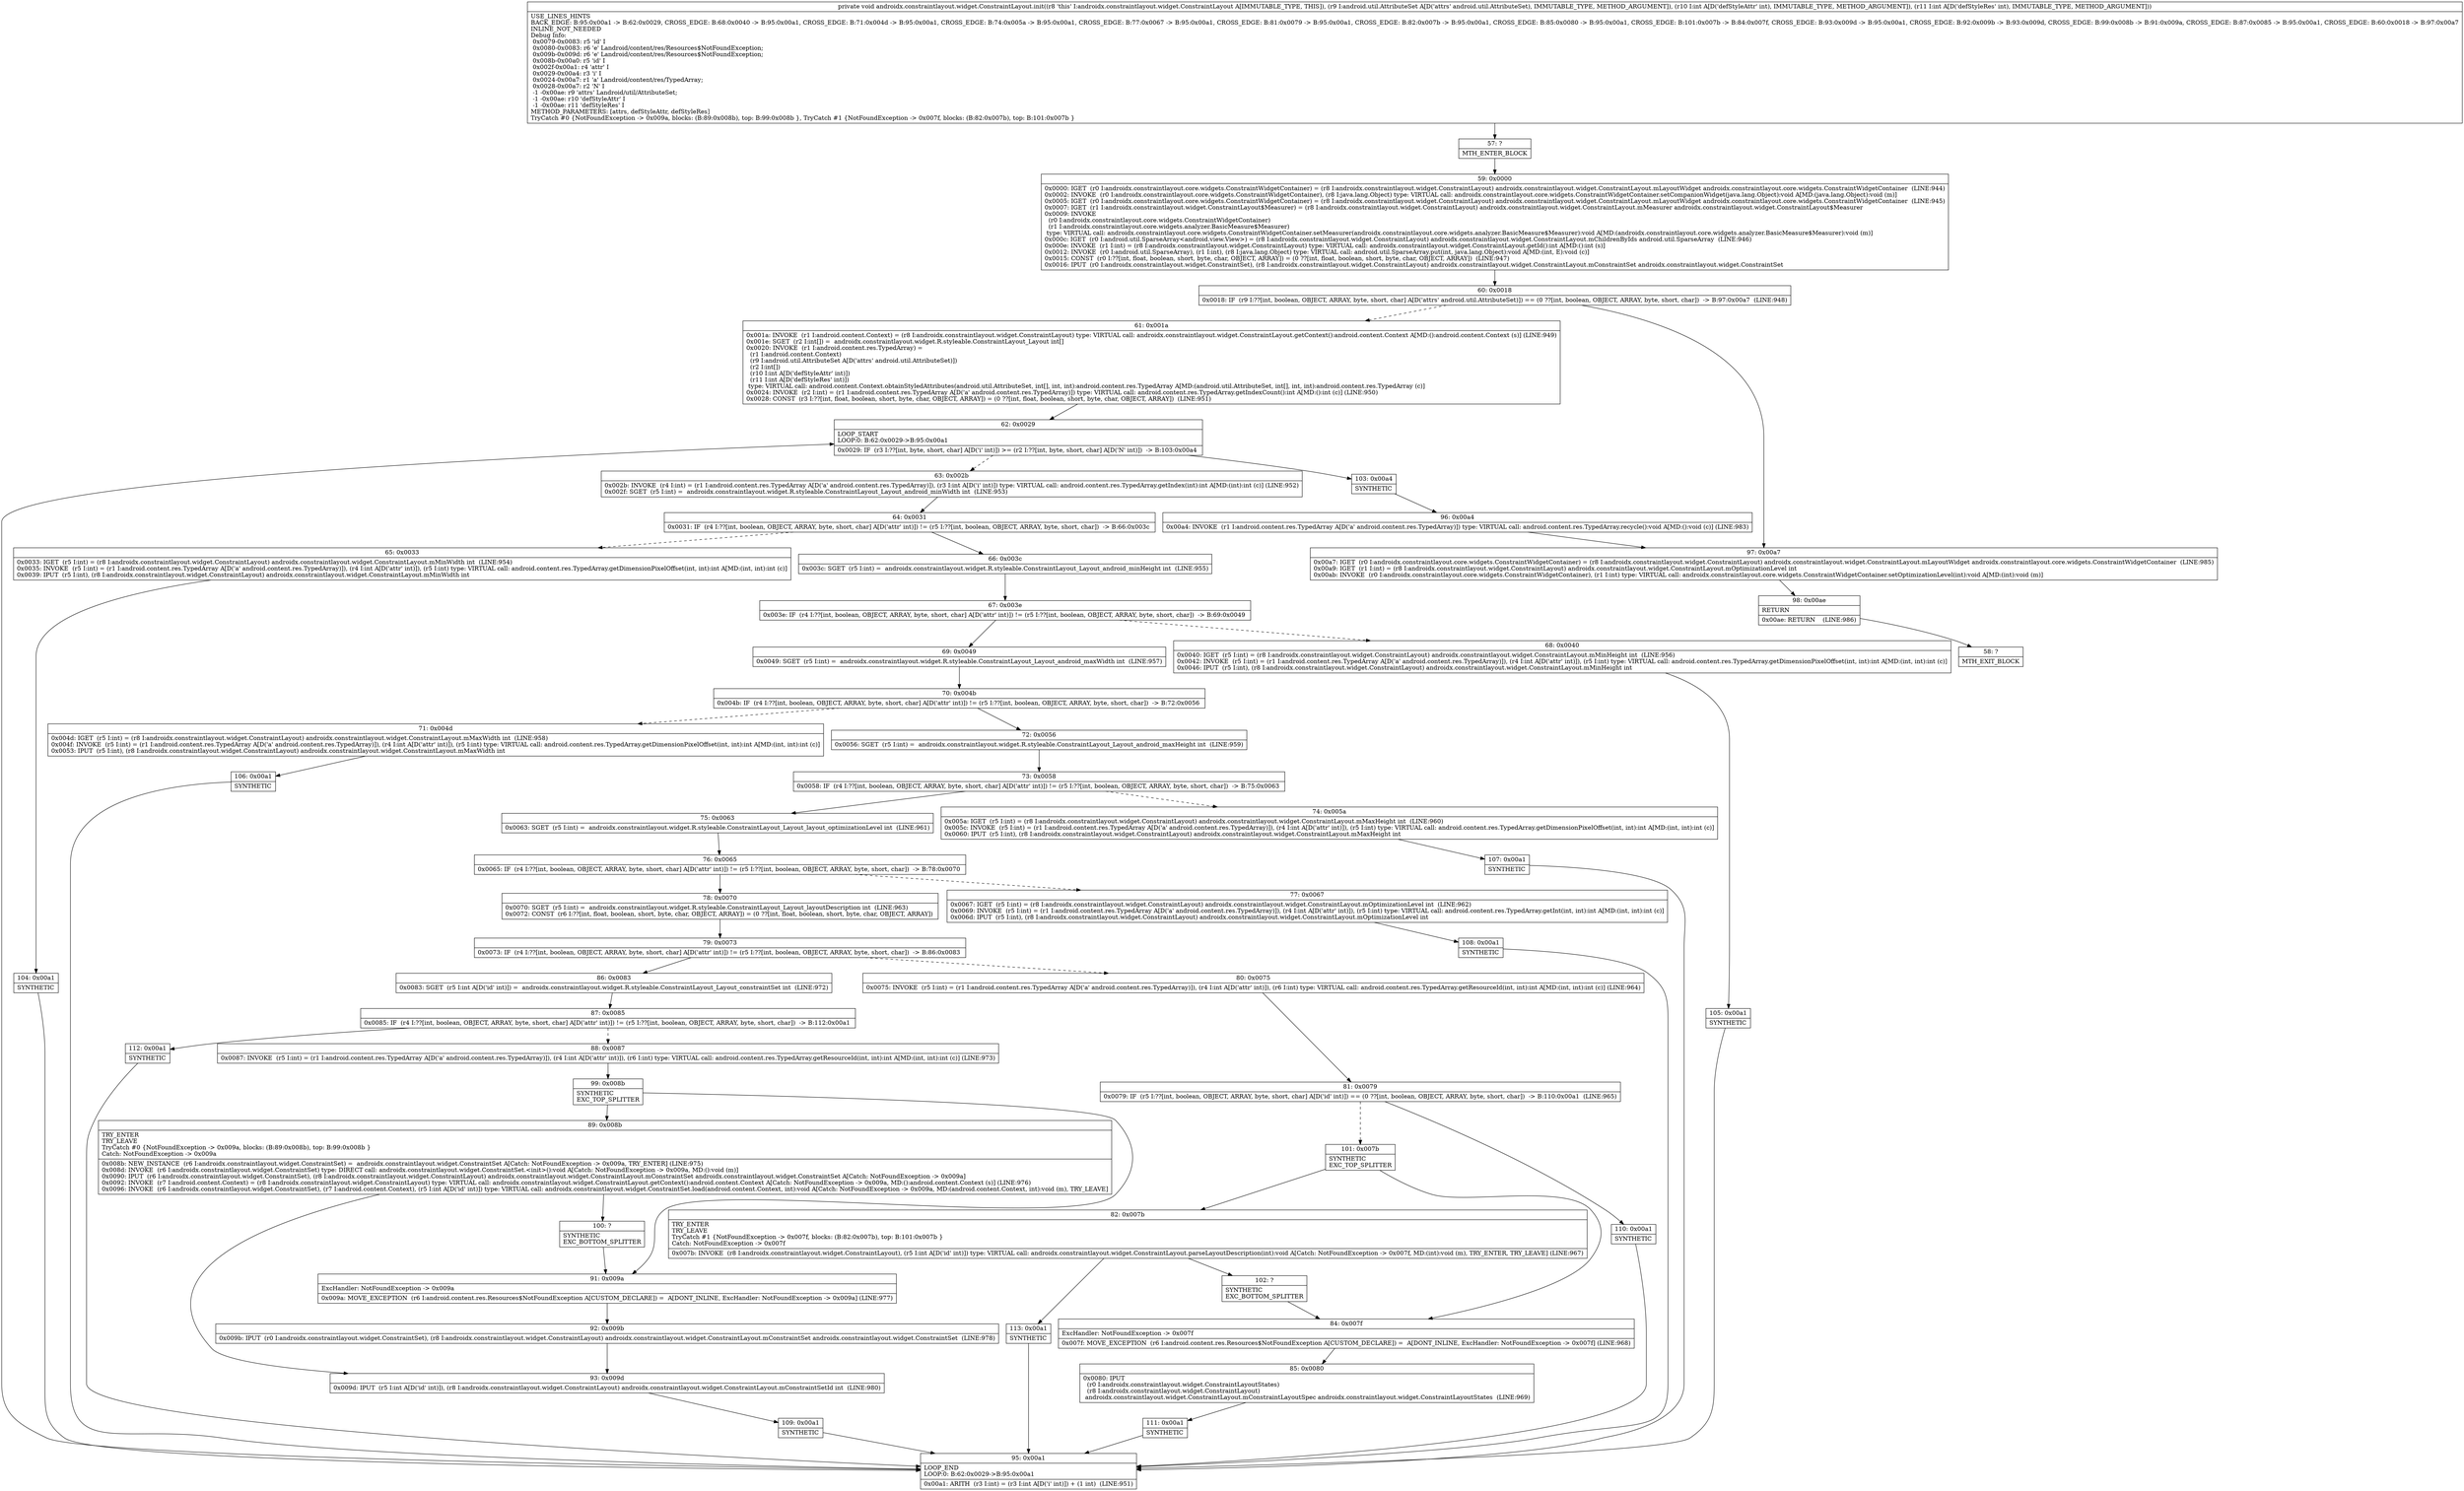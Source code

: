 digraph "CFG forandroidx.constraintlayout.widget.ConstraintLayout.init(Landroid\/util\/AttributeSet;II)V" {
Node_57 [shape=record,label="{57\:\ ?|MTH_ENTER_BLOCK\l}"];
Node_59 [shape=record,label="{59\:\ 0x0000|0x0000: IGET  (r0 I:androidx.constraintlayout.core.widgets.ConstraintWidgetContainer) = (r8 I:androidx.constraintlayout.widget.ConstraintLayout) androidx.constraintlayout.widget.ConstraintLayout.mLayoutWidget androidx.constraintlayout.core.widgets.ConstraintWidgetContainer  (LINE:944)\l0x0002: INVOKE  (r0 I:androidx.constraintlayout.core.widgets.ConstraintWidgetContainer), (r8 I:java.lang.Object) type: VIRTUAL call: androidx.constraintlayout.core.widgets.ConstraintWidgetContainer.setCompanionWidget(java.lang.Object):void A[MD:(java.lang.Object):void (m)]\l0x0005: IGET  (r0 I:androidx.constraintlayout.core.widgets.ConstraintWidgetContainer) = (r8 I:androidx.constraintlayout.widget.ConstraintLayout) androidx.constraintlayout.widget.ConstraintLayout.mLayoutWidget androidx.constraintlayout.core.widgets.ConstraintWidgetContainer  (LINE:945)\l0x0007: IGET  (r1 I:androidx.constraintlayout.widget.ConstraintLayout$Measurer) = (r8 I:androidx.constraintlayout.widget.ConstraintLayout) androidx.constraintlayout.widget.ConstraintLayout.mMeasurer androidx.constraintlayout.widget.ConstraintLayout$Measurer \l0x0009: INVOKE  \l  (r0 I:androidx.constraintlayout.core.widgets.ConstraintWidgetContainer)\l  (r1 I:androidx.constraintlayout.core.widgets.analyzer.BasicMeasure$Measurer)\l type: VIRTUAL call: androidx.constraintlayout.core.widgets.ConstraintWidgetContainer.setMeasurer(androidx.constraintlayout.core.widgets.analyzer.BasicMeasure$Measurer):void A[MD:(androidx.constraintlayout.core.widgets.analyzer.BasicMeasure$Measurer):void (m)]\l0x000c: IGET  (r0 I:android.util.SparseArray\<android.view.View\>) = (r8 I:androidx.constraintlayout.widget.ConstraintLayout) androidx.constraintlayout.widget.ConstraintLayout.mChildrenByIds android.util.SparseArray  (LINE:946)\l0x000e: INVOKE  (r1 I:int) = (r8 I:androidx.constraintlayout.widget.ConstraintLayout) type: VIRTUAL call: androidx.constraintlayout.widget.ConstraintLayout.getId():int A[MD:():int (s)]\l0x0012: INVOKE  (r0 I:android.util.SparseArray), (r1 I:int), (r8 I:java.lang.Object) type: VIRTUAL call: android.util.SparseArray.put(int, java.lang.Object):void A[MD:(int, E):void (c)]\l0x0015: CONST  (r0 I:??[int, float, boolean, short, byte, char, OBJECT, ARRAY]) = (0 ??[int, float, boolean, short, byte, char, OBJECT, ARRAY])  (LINE:947)\l0x0016: IPUT  (r0 I:androidx.constraintlayout.widget.ConstraintSet), (r8 I:androidx.constraintlayout.widget.ConstraintLayout) androidx.constraintlayout.widget.ConstraintLayout.mConstraintSet androidx.constraintlayout.widget.ConstraintSet \l}"];
Node_60 [shape=record,label="{60\:\ 0x0018|0x0018: IF  (r9 I:??[int, boolean, OBJECT, ARRAY, byte, short, char] A[D('attrs' android.util.AttributeSet)]) == (0 ??[int, boolean, OBJECT, ARRAY, byte, short, char])  \-\> B:97:0x00a7  (LINE:948)\l}"];
Node_61 [shape=record,label="{61\:\ 0x001a|0x001a: INVOKE  (r1 I:android.content.Context) = (r8 I:androidx.constraintlayout.widget.ConstraintLayout) type: VIRTUAL call: androidx.constraintlayout.widget.ConstraintLayout.getContext():android.content.Context A[MD:():android.content.Context (s)] (LINE:949)\l0x001e: SGET  (r2 I:int[]) =  androidx.constraintlayout.widget.R.styleable.ConstraintLayout_Layout int[] \l0x0020: INVOKE  (r1 I:android.content.res.TypedArray) = \l  (r1 I:android.content.Context)\l  (r9 I:android.util.AttributeSet A[D('attrs' android.util.AttributeSet)])\l  (r2 I:int[])\l  (r10 I:int A[D('defStyleAttr' int)])\l  (r11 I:int A[D('defStyleRes' int)])\l type: VIRTUAL call: android.content.Context.obtainStyledAttributes(android.util.AttributeSet, int[], int, int):android.content.res.TypedArray A[MD:(android.util.AttributeSet, int[], int, int):android.content.res.TypedArray (c)]\l0x0024: INVOKE  (r2 I:int) = (r1 I:android.content.res.TypedArray A[D('a' android.content.res.TypedArray)]) type: VIRTUAL call: android.content.res.TypedArray.getIndexCount():int A[MD:():int (c)] (LINE:950)\l0x0028: CONST  (r3 I:??[int, float, boolean, short, byte, char, OBJECT, ARRAY]) = (0 ??[int, float, boolean, short, byte, char, OBJECT, ARRAY])  (LINE:951)\l}"];
Node_62 [shape=record,label="{62\:\ 0x0029|LOOP_START\lLOOP:0: B:62:0x0029\-\>B:95:0x00a1\l|0x0029: IF  (r3 I:??[int, byte, short, char] A[D('i' int)]) \>= (r2 I:??[int, byte, short, char] A[D('N' int)])  \-\> B:103:0x00a4 \l}"];
Node_63 [shape=record,label="{63\:\ 0x002b|0x002b: INVOKE  (r4 I:int) = (r1 I:android.content.res.TypedArray A[D('a' android.content.res.TypedArray)]), (r3 I:int A[D('i' int)]) type: VIRTUAL call: android.content.res.TypedArray.getIndex(int):int A[MD:(int):int (c)] (LINE:952)\l0x002f: SGET  (r5 I:int) =  androidx.constraintlayout.widget.R.styleable.ConstraintLayout_Layout_android_minWidth int  (LINE:953)\l}"];
Node_64 [shape=record,label="{64\:\ 0x0031|0x0031: IF  (r4 I:??[int, boolean, OBJECT, ARRAY, byte, short, char] A[D('attr' int)]) != (r5 I:??[int, boolean, OBJECT, ARRAY, byte, short, char])  \-\> B:66:0x003c \l}"];
Node_65 [shape=record,label="{65\:\ 0x0033|0x0033: IGET  (r5 I:int) = (r8 I:androidx.constraintlayout.widget.ConstraintLayout) androidx.constraintlayout.widget.ConstraintLayout.mMinWidth int  (LINE:954)\l0x0035: INVOKE  (r5 I:int) = (r1 I:android.content.res.TypedArray A[D('a' android.content.res.TypedArray)]), (r4 I:int A[D('attr' int)]), (r5 I:int) type: VIRTUAL call: android.content.res.TypedArray.getDimensionPixelOffset(int, int):int A[MD:(int, int):int (c)]\l0x0039: IPUT  (r5 I:int), (r8 I:androidx.constraintlayout.widget.ConstraintLayout) androidx.constraintlayout.widget.ConstraintLayout.mMinWidth int \l}"];
Node_104 [shape=record,label="{104\:\ 0x00a1|SYNTHETIC\l}"];
Node_95 [shape=record,label="{95\:\ 0x00a1|LOOP_END\lLOOP:0: B:62:0x0029\-\>B:95:0x00a1\l|0x00a1: ARITH  (r3 I:int) = (r3 I:int A[D('i' int)]) + (1 int)  (LINE:951)\l}"];
Node_66 [shape=record,label="{66\:\ 0x003c|0x003c: SGET  (r5 I:int) =  androidx.constraintlayout.widget.R.styleable.ConstraintLayout_Layout_android_minHeight int  (LINE:955)\l}"];
Node_67 [shape=record,label="{67\:\ 0x003e|0x003e: IF  (r4 I:??[int, boolean, OBJECT, ARRAY, byte, short, char] A[D('attr' int)]) != (r5 I:??[int, boolean, OBJECT, ARRAY, byte, short, char])  \-\> B:69:0x0049 \l}"];
Node_68 [shape=record,label="{68\:\ 0x0040|0x0040: IGET  (r5 I:int) = (r8 I:androidx.constraintlayout.widget.ConstraintLayout) androidx.constraintlayout.widget.ConstraintLayout.mMinHeight int  (LINE:956)\l0x0042: INVOKE  (r5 I:int) = (r1 I:android.content.res.TypedArray A[D('a' android.content.res.TypedArray)]), (r4 I:int A[D('attr' int)]), (r5 I:int) type: VIRTUAL call: android.content.res.TypedArray.getDimensionPixelOffset(int, int):int A[MD:(int, int):int (c)]\l0x0046: IPUT  (r5 I:int), (r8 I:androidx.constraintlayout.widget.ConstraintLayout) androidx.constraintlayout.widget.ConstraintLayout.mMinHeight int \l}"];
Node_105 [shape=record,label="{105\:\ 0x00a1|SYNTHETIC\l}"];
Node_69 [shape=record,label="{69\:\ 0x0049|0x0049: SGET  (r5 I:int) =  androidx.constraintlayout.widget.R.styleable.ConstraintLayout_Layout_android_maxWidth int  (LINE:957)\l}"];
Node_70 [shape=record,label="{70\:\ 0x004b|0x004b: IF  (r4 I:??[int, boolean, OBJECT, ARRAY, byte, short, char] A[D('attr' int)]) != (r5 I:??[int, boolean, OBJECT, ARRAY, byte, short, char])  \-\> B:72:0x0056 \l}"];
Node_71 [shape=record,label="{71\:\ 0x004d|0x004d: IGET  (r5 I:int) = (r8 I:androidx.constraintlayout.widget.ConstraintLayout) androidx.constraintlayout.widget.ConstraintLayout.mMaxWidth int  (LINE:958)\l0x004f: INVOKE  (r5 I:int) = (r1 I:android.content.res.TypedArray A[D('a' android.content.res.TypedArray)]), (r4 I:int A[D('attr' int)]), (r5 I:int) type: VIRTUAL call: android.content.res.TypedArray.getDimensionPixelOffset(int, int):int A[MD:(int, int):int (c)]\l0x0053: IPUT  (r5 I:int), (r8 I:androidx.constraintlayout.widget.ConstraintLayout) androidx.constraintlayout.widget.ConstraintLayout.mMaxWidth int \l}"];
Node_106 [shape=record,label="{106\:\ 0x00a1|SYNTHETIC\l}"];
Node_72 [shape=record,label="{72\:\ 0x0056|0x0056: SGET  (r5 I:int) =  androidx.constraintlayout.widget.R.styleable.ConstraintLayout_Layout_android_maxHeight int  (LINE:959)\l}"];
Node_73 [shape=record,label="{73\:\ 0x0058|0x0058: IF  (r4 I:??[int, boolean, OBJECT, ARRAY, byte, short, char] A[D('attr' int)]) != (r5 I:??[int, boolean, OBJECT, ARRAY, byte, short, char])  \-\> B:75:0x0063 \l}"];
Node_74 [shape=record,label="{74\:\ 0x005a|0x005a: IGET  (r5 I:int) = (r8 I:androidx.constraintlayout.widget.ConstraintLayout) androidx.constraintlayout.widget.ConstraintLayout.mMaxHeight int  (LINE:960)\l0x005c: INVOKE  (r5 I:int) = (r1 I:android.content.res.TypedArray A[D('a' android.content.res.TypedArray)]), (r4 I:int A[D('attr' int)]), (r5 I:int) type: VIRTUAL call: android.content.res.TypedArray.getDimensionPixelOffset(int, int):int A[MD:(int, int):int (c)]\l0x0060: IPUT  (r5 I:int), (r8 I:androidx.constraintlayout.widget.ConstraintLayout) androidx.constraintlayout.widget.ConstraintLayout.mMaxHeight int \l}"];
Node_107 [shape=record,label="{107\:\ 0x00a1|SYNTHETIC\l}"];
Node_75 [shape=record,label="{75\:\ 0x0063|0x0063: SGET  (r5 I:int) =  androidx.constraintlayout.widget.R.styleable.ConstraintLayout_Layout_layout_optimizationLevel int  (LINE:961)\l}"];
Node_76 [shape=record,label="{76\:\ 0x0065|0x0065: IF  (r4 I:??[int, boolean, OBJECT, ARRAY, byte, short, char] A[D('attr' int)]) != (r5 I:??[int, boolean, OBJECT, ARRAY, byte, short, char])  \-\> B:78:0x0070 \l}"];
Node_77 [shape=record,label="{77\:\ 0x0067|0x0067: IGET  (r5 I:int) = (r8 I:androidx.constraintlayout.widget.ConstraintLayout) androidx.constraintlayout.widget.ConstraintLayout.mOptimizationLevel int  (LINE:962)\l0x0069: INVOKE  (r5 I:int) = (r1 I:android.content.res.TypedArray A[D('a' android.content.res.TypedArray)]), (r4 I:int A[D('attr' int)]), (r5 I:int) type: VIRTUAL call: android.content.res.TypedArray.getInt(int, int):int A[MD:(int, int):int (c)]\l0x006d: IPUT  (r5 I:int), (r8 I:androidx.constraintlayout.widget.ConstraintLayout) androidx.constraintlayout.widget.ConstraintLayout.mOptimizationLevel int \l}"];
Node_108 [shape=record,label="{108\:\ 0x00a1|SYNTHETIC\l}"];
Node_78 [shape=record,label="{78\:\ 0x0070|0x0070: SGET  (r5 I:int) =  androidx.constraintlayout.widget.R.styleable.ConstraintLayout_Layout_layoutDescription int  (LINE:963)\l0x0072: CONST  (r6 I:??[int, float, boolean, short, byte, char, OBJECT, ARRAY]) = (0 ??[int, float, boolean, short, byte, char, OBJECT, ARRAY]) \l}"];
Node_79 [shape=record,label="{79\:\ 0x0073|0x0073: IF  (r4 I:??[int, boolean, OBJECT, ARRAY, byte, short, char] A[D('attr' int)]) != (r5 I:??[int, boolean, OBJECT, ARRAY, byte, short, char])  \-\> B:86:0x0083 \l}"];
Node_80 [shape=record,label="{80\:\ 0x0075|0x0075: INVOKE  (r5 I:int) = (r1 I:android.content.res.TypedArray A[D('a' android.content.res.TypedArray)]), (r4 I:int A[D('attr' int)]), (r6 I:int) type: VIRTUAL call: android.content.res.TypedArray.getResourceId(int, int):int A[MD:(int, int):int (c)] (LINE:964)\l}"];
Node_81 [shape=record,label="{81\:\ 0x0079|0x0079: IF  (r5 I:??[int, boolean, OBJECT, ARRAY, byte, short, char] A[D('id' int)]) == (0 ??[int, boolean, OBJECT, ARRAY, byte, short, char])  \-\> B:110:0x00a1  (LINE:965)\l}"];
Node_101 [shape=record,label="{101\:\ 0x007b|SYNTHETIC\lEXC_TOP_SPLITTER\l}"];
Node_82 [shape=record,label="{82\:\ 0x007b|TRY_ENTER\lTRY_LEAVE\lTryCatch #1 \{NotFoundException \-\> 0x007f, blocks: (B:82:0x007b), top: B:101:0x007b \}\lCatch: NotFoundException \-\> 0x007f\l|0x007b: INVOKE  (r8 I:androidx.constraintlayout.widget.ConstraintLayout), (r5 I:int A[D('id' int)]) type: VIRTUAL call: androidx.constraintlayout.widget.ConstraintLayout.parseLayoutDescription(int):void A[Catch: NotFoundException \-\> 0x007f, MD:(int):void (m), TRY_ENTER, TRY_LEAVE] (LINE:967)\l}"];
Node_102 [shape=record,label="{102\:\ ?|SYNTHETIC\lEXC_BOTTOM_SPLITTER\l}"];
Node_113 [shape=record,label="{113\:\ 0x00a1|SYNTHETIC\l}"];
Node_84 [shape=record,label="{84\:\ 0x007f|ExcHandler: NotFoundException \-\> 0x007f\l|0x007f: MOVE_EXCEPTION  (r6 I:android.content.res.Resources$NotFoundException A[CUSTOM_DECLARE]) =  A[DONT_INLINE, ExcHandler: NotFoundException \-\> 0x007f] (LINE:968)\l}"];
Node_85 [shape=record,label="{85\:\ 0x0080|0x0080: IPUT  \l  (r0 I:androidx.constraintlayout.widget.ConstraintLayoutStates)\l  (r8 I:androidx.constraintlayout.widget.ConstraintLayout)\l androidx.constraintlayout.widget.ConstraintLayout.mConstraintLayoutSpec androidx.constraintlayout.widget.ConstraintLayoutStates  (LINE:969)\l}"];
Node_111 [shape=record,label="{111\:\ 0x00a1|SYNTHETIC\l}"];
Node_110 [shape=record,label="{110\:\ 0x00a1|SYNTHETIC\l}"];
Node_86 [shape=record,label="{86\:\ 0x0083|0x0083: SGET  (r5 I:int A[D('id' int)]) =  androidx.constraintlayout.widget.R.styleable.ConstraintLayout_Layout_constraintSet int  (LINE:972)\l}"];
Node_87 [shape=record,label="{87\:\ 0x0085|0x0085: IF  (r4 I:??[int, boolean, OBJECT, ARRAY, byte, short, char] A[D('attr' int)]) != (r5 I:??[int, boolean, OBJECT, ARRAY, byte, short, char])  \-\> B:112:0x00a1 \l}"];
Node_88 [shape=record,label="{88\:\ 0x0087|0x0087: INVOKE  (r5 I:int) = (r1 I:android.content.res.TypedArray A[D('a' android.content.res.TypedArray)]), (r4 I:int A[D('attr' int)]), (r6 I:int) type: VIRTUAL call: android.content.res.TypedArray.getResourceId(int, int):int A[MD:(int, int):int (c)] (LINE:973)\l}"];
Node_99 [shape=record,label="{99\:\ 0x008b|SYNTHETIC\lEXC_TOP_SPLITTER\l}"];
Node_89 [shape=record,label="{89\:\ 0x008b|TRY_ENTER\lTRY_LEAVE\lTryCatch #0 \{NotFoundException \-\> 0x009a, blocks: (B:89:0x008b), top: B:99:0x008b \}\lCatch: NotFoundException \-\> 0x009a\l|0x008b: NEW_INSTANCE  (r6 I:androidx.constraintlayout.widget.ConstraintSet) =  androidx.constraintlayout.widget.ConstraintSet A[Catch: NotFoundException \-\> 0x009a, TRY_ENTER] (LINE:975)\l0x008d: INVOKE  (r6 I:androidx.constraintlayout.widget.ConstraintSet) type: DIRECT call: androidx.constraintlayout.widget.ConstraintSet.\<init\>():void A[Catch: NotFoundException \-\> 0x009a, MD:():void (m)]\l0x0090: IPUT  (r6 I:androidx.constraintlayout.widget.ConstraintSet), (r8 I:androidx.constraintlayout.widget.ConstraintLayout) androidx.constraintlayout.widget.ConstraintLayout.mConstraintSet androidx.constraintlayout.widget.ConstraintSet A[Catch: NotFoundException \-\> 0x009a]\l0x0092: INVOKE  (r7 I:android.content.Context) = (r8 I:androidx.constraintlayout.widget.ConstraintLayout) type: VIRTUAL call: androidx.constraintlayout.widget.ConstraintLayout.getContext():android.content.Context A[Catch: NotFoundException \-\> 0x009a, MD:():android.content.Context (s)] (LINE:976)\l0x0096: INVOKE  (r6 I:androidx.constraintlayout.widget.ConstraintSet), (r7 I:android.content.Context), (r5 I:int A[D('id' int)]) type: VIRTUAL call: androidx.constraintlayout.widget.ConstraintSet.load(android.content.Context, int):void A[Catch: NotFoundException \-\> 0x009a, MD:(android.content.Context, int):void (m), TRY_LEAVE]\l}"];
Node_93 [shape=record,label="{93\:\ 0x009d|0x009d: IPUT  (r5 I:int A[D('id' int)]), (r8 I:androidx.constraintlayout.widget.ConstraintLayout) androidx.constraintlayout.widget.ConstraintLayout.mConstraintSetId int  (LINE:980)\l}"];
Node_109 [shape=record,label="{109\:\ 0x00a1|SYNTHETIC\l}"];
Node_100 [shape=record,label="{100\:\ ?|SYNTHETIC\lEXC_BOTTOM_SPLITTER\l}"];
Node_91 [shape=record,label="{91\:\ 0x009a|ExcHandler: NotFoundException \-\> 0x009a\l|0x009a: MOVE_EXCEPTION  (r6 I:android.content.res.Resources$NotFoundException A[CUSTOM_DECLARE]) =  A[DONT_INLINE, ExcHandler: NotFoundException \-\> 0x009a] (LINE:977)\l}"];
Node_92 [shape=record,label="{92\:\ 0x009b|0x009b: IPUT  (r0 I:androidx.constraintlayout.widget.ConstraintSet), (r8 I:androidx.constraintlayout.widget.ConstraintLayout) androidx.constraintlayout.widget.ConstraintLayout.mConstraintSet androidx.constraintlayout.widget.ConstraintSet  (LINE:978)\l}"];
Node_112 [shape=record,label="{112\:\ 0x00a1|SYNTHETIC\l}"];
Node_103 [shape=record,label="{103\:\ 0x00a4|SYNTHETIC\l}"];
Node_96 [shape=record,label="{96\:\ 0x00a4|0x00a4: INVOKE  (r1 I:android.content.res.TypedArray A[D('a' android.content.res.TypedArray)]) type: VIRTUAL call: android.content.res.TypedArray.recycle():void A[MD:():void (c)] (LINE:983)\l}"];
Node_97 [shape=record,label="{97\:\ 0x00a7|0x00a7: IGET  (r0 I:androidx.constraintlayout.core.widgets.ConstraintWidgetContainer) = (r8 I:androidx.constraintlayout.widget.ConstraintLayout) androidx.constraintlayout.widget.ConstraintLayout.mLayoutWidget androidx.constraintlayout.core.widgets.ConstraintWidgetContainer  (LINE:985)\l0x00a9: IGET  (r1 I:int) = (r8 I:androidx.constraintlayout.widget.ConstraintLayout) androidx.constraintlayout.widget.ConstraintLayout.mOptimizationLevel int \l0x00ab: INVOKE  (r0 I:androidx.constraintlayout.core.widgets.ConstraintWidgetContainer), (r1 I:int) type: VIRTUAL call: androidx.constraintlayout.core.widgets.ConstraintWidgetContainer.setOptimizationLevel(int):void A[MD:(int):void (m)]\l}"];
Node_98 [shape=record,label="{98\:\ 0x00ae|RETURN\l|0x00ae: RETURN    (LINE:986)\l}"];
Node_58 [shape=record,label="{58\:\ ?|MTH_EXIT_BLOCK\l}"];
MethodNode[shape=record,label="{private void androidx.constraintlayout.widget.ConstraintLayout.init((r8 'this' I:androidx.constraintlayout.widget.ConstraintLayout A[IMMUTABLE_TYPE, THIS]), (r9 I:android.util.AttributeSet A[D('attrs' android.util.AttributeSet), IMMUTABLE_TYPE, METHOD_ARGUMENT]), (r10 I:int A[D('defStyleAttr' int), IMMUTABLE_TYPE, METHOD_ARGUMENT]), (r11 I:int A[D('defStyleRes' int), IMMUTABLE_TYPE, METHOD_ARGUMENT]))  | USE_LINES_HINTS\lBACK_EDGE: B:95:0x00a1 \-\> B:62:0x0029, CROSS_EDGE: B:68:0x0040 \-\> B:95:0x00a1, CROSS_EDGE: B:71:0x004d \-\> B:95:0x00a1, CROSS_EDGE: B:74:0x005a \-\> B:95:0x00a1, CROSS_EDGE: B:77:0x0067 \-\> B:95:0x00a1, CROSS_EDGE: B:81:0x0079 \-\> B:95:0x00a1, CROSS_EDGE: B:82:0x007b \-\> B:95:0x00a1, CROSS_EDGE: B:85:0x0080 \-\> B:95:0x00a1, CROSS_EDGE: B:101:0x007b \-\> B:84:0x007f, CROSS_EDGE: B:93:0x009d \-\> B:95:0x00a1, CROSS_EDGE: B:92:0x009b \-\> B:93:0x009d, CROSS_EDGE: B:99:0x008b \-\> B:91:0x009a, CROSS_EDGE: B:87:0x0085 \-\> B:95:0x00a1, CROSS_EDGE: B:60:0x0018 \-\> B:97:0x00a7\lINLINE_NOT_NEEDED\lDebug Info:\l  0x0079\-0x0083: r5 'id' I\l  0x0080\-0x0083: r6 'e' Landroid\/content\/res\/Resources$NotFoundException;\l  0x009b\-0x009d: r6 'e' Landroid\/content\/res\/Resources$NotFoundException;\l  0x008b\-0x00a0: r5 'id' I\l  0x002f\-0x00a1: r4 'attr' I\l  0x0029\-0x00a4: r3 'i' I\l  0x0024\-0x00a7: r1 'a' Landroid\/content\/res\/TypedArray;\l  0x0028\-0x00a7: r2 'N' I\l  \-1 \-0x00ae: r9 'attrs' Landroid\/util\/AttributeSet;\l  \-1 \-0x00ae: r10 'defStyleAttr' I\l  \-1 \-0x00ae: r11 'defStyleRes' I\lMETHOD_PARAMETERS: [attrs, defStyleAttr, defStyleRes]\lTryCatch #0 \{NotFoundException \-\> 0x009a, blocks: (B:89:0x008b), top: B:99:0x008b \}, TryCatch #1 \{NotFoundException \-\> 0x007f, blocks: (B:82:0x007b), top: B:101:0x007b \}\l}"];
MethodNode -> Node_57;Node_57 -> Node_59;
Node_59 -> Node_60;
Node_60 -> Node_61[style=dashed];
Node_60 -> Node_97;
Node_61 -> Node_62;
Node_62 -> Node_63[style=dashed];
Node_62 -> Node_103;
Node_63 -> Node_64;
Node_64 -> Node_65[style=dashed];
Node_64 -> Node_66;
Node_65 -> Node_104;
Node_104 -> Node_95;
Node_95 -> Node_62;
Node_66 -> Node_67;
Node_67 -> Node_68[style=dashed];
Node_67 -> Node_69;
Node_68 -> Node_105;
Node_105 -> Node_95;
Node_69 -> Node_70;
Node_70 -> Node_71[style=dashed];
Node_70 -> Node_72;
Node_71 -> Node_106;
Node_106 -> Node_95;
Node_72 -> Node_73;
Node_73 -> Node_74[style=dashed];
Node_73 -> Node_75;
Node_74 -> Node_107;
Node_107 -> Node_95;
Node_75 -> Node_76;
Node_76 -> Node_77[style=dashed];
Node_76 -> Node_78;
Node_77 -> Node_108;
Node_108 -> Node_95;
Node_78 -> Node_79;
Node_79 -> Node_80[style=dashed];
Node_79 -> Node_86;
Node_80 -> Node_81;
Node_81 -> Node_101[style=dashed];
Node_81 -> Node_110;
Node_101 -> Node_82;
Node_101 -> Node_84;
Node_82 -> Node_102;
Node_82 -> Node_113;
Node_102 -> Node_84;
Node_113 -> Node_95;
Node_84 -> Node_85;
Node_85 -> Node_111;
Node_111 -> Node_95;
Node_110 -> Node_95;
Node_86 -> Node_87;
Node_87 -> Node_88[style=dashed];
Node_87 -> Node_112;
Node_88 -> Node_99;
Node_99 -> Node_89;
Node_99 -> Node_91;
Node_89 -> Node_93;
Node_89 -> Node_100;
Node_93 -> Node_109;
Node_109 -> Node_95;
Node_100 -> Node_91;
Node_91 -> Node_92;
Node_92 -> Node_93;
Node_112 -> Node_95;
Node_103 -> Node_96;
Node_96 -> Node_97;
Node_97 -> Node_98;
Node_98 -> Node_58;
}

